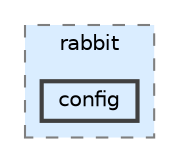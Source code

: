 digraph "C:/Users/thecy/Development/Libraries/rabbit/include/rabbit/config"
{
 // LATEX_PDF_SIZE
  bgcolor="transparent";
  edge [fontname=Helvetica,fontsize=10,labelfontname=Helvetica,labelfontsize=10];
  node [fontname=Helvetica,fontsize=10,shape=box,height=0.2,width=0.4];
  compound=true
  subgraph clusterdir_c4dc8b4a447c210691c516bd52d2ecf6 {
    graph [ bgcolor="#daedff", pencolor="grey50", label="rabbit", fontname=Helvetica,fontsize=10 style="filled,dashed", URL="dir_c4dc8b4a447c210691c516bd52d2ecf6.html",tooltip=""]
  dir_dfb835818d0bd1087be08c97b1c2c014 [label="config", fillcolor="#daedff", color="grey25", style="filled,bold", URL="dir_dfb835818d0bd1087be08c97b1c2c014.html",tooltip=""];
  }
}
